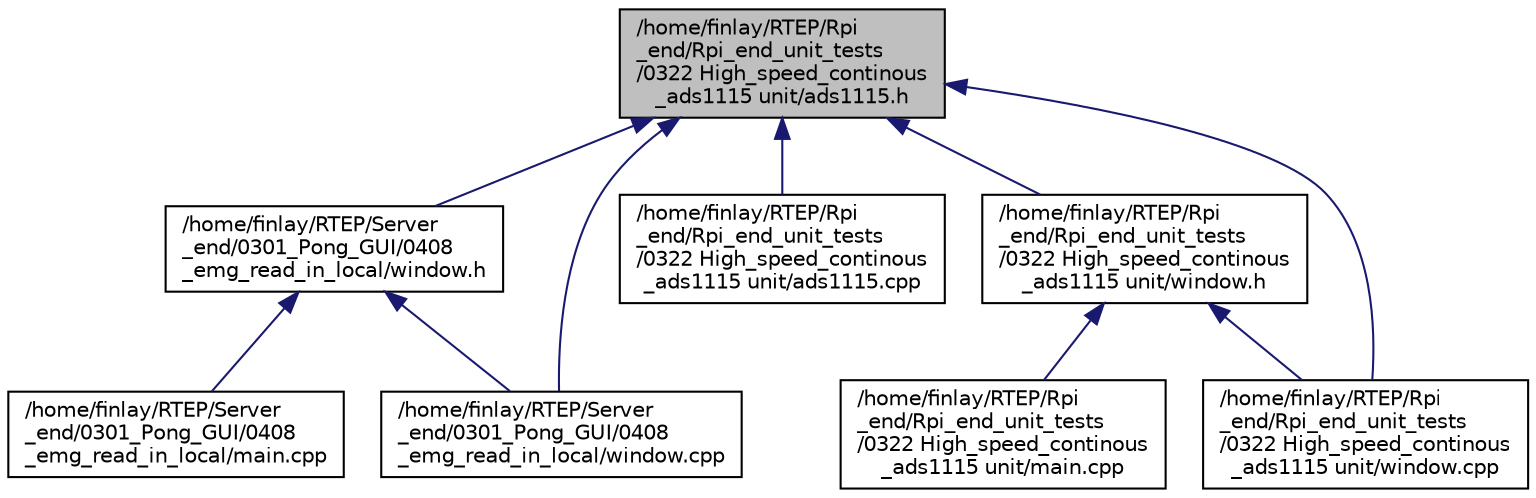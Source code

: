 digraph "/home/finlay/RTEP/Rpi_end/Rpi_end_unit_tests/0322 High_speed_continous_ads1115 unit/ads1115.h"
{
 // LATEX_PDF_SIZE
  edge [fontname="Helvetica",fontsize="10",labelfontname="Helvetica",labelfontsize="10"];
  node [fontname="Helvetica",fontsize="10",shape=record];
  Node1 [label="/home/finlay/RTEP/Rpi\l_end/Rpi_end_unit_tests\l/0322 High_speed_continous\l_ads1115 unit/ads1115.h",height=0.2,width=0.4,color="black", fillcolor="grey75", style="filled", fontcolor="black",tooltip=" "];
  Node1 -> Node2 [dir="back",color="midnightblue",fontsize="10",style="solid",fontname="Helvetica"];
  Node2 [label="/home/finlay/RTEP/Server\l_end/0301_Pong_GUI/0408\l_emg_read_in_local/window.h",height=0.2,width=0.4,color="black", fillcolor="white", style="filled",URL="$_server__end_20301___pong___g_u_i_20408__emg__read__in__local_2window_8h.html",tooltip=" "];
  Node2 -> Node3 [dir="back",color="midnightblue",fontsize="10",style="solid",fontname="Helvetica"];
  Node3 [label="/home/finlay/RTEP/Server\l_end/0301_Pong_GUI/0408\l_emg_read_in_local/main.cpp",height=0.2,width=0.4,color="black", fillcolor="white", style="filled",URL="$_server__end_20301___pong___g_u_i_20408__emg__read__in__local_2main_8cpp.html",tooltip=" "];
  Node2 -> Node4 [dir="back",color="midnightblue",fontsize="10",style="solid",fontname="Helvetica"];
  Node4 [label="/home/finlay/RTEP/Server\l_end/0301_Pong_GUI/0408\l_emg_read_in_local/window.cpp",height=0.2,width=0.4,color="black", fillcolor="white", style="filled",URL="$_server__end_20301___pong___g_u_i_20408__emg__read__in__local_2window_8cpp.html",tooltip=" "];
  Node1 -> Node4 [dir="back",color="midnightblue",fontsize="10",style="solid",fontname="Helvetica"];
  Node1 -> Node5 [dir="back",color="midnightblue",fontsize="10",style="solid",fontname="Helvetica"];
  Node5 [label="/home/finlay/RTEP/Rpi\l_end/Rpi_end_unit_tests\l/0322 High_speed_continous\l_ads1115 unit/ads1115.cpp",height=0.2,width=0.4,color="black", fillcolor="white", style="filled",URL="$_rpi__end__unit__tests_20322_01_high__speed__continous__ads1115_01unit_2ads1115_8cpp.html",tooltip=" "];
  Node1 -> Node6 [dir="back",color="midnightblue",fontsize="10",style="solid",fontname="Helvetica"];
  Node6 [label="/home/finlay/RTEP/Rpi\l_end/Rpi_end_unit_tests\l/0322 High_speed_continous\l_ads1115 unit/window.h",height=0.2,width=0.4,color="black", fillcolor="white", style="filled",URL="$_rpi__end_2_rpi__end__unit__tests_20322_01_high__speed__continous__ads1115_01unit_2window_8h.html",tooltip=" "];
  Node6 -> Node7 [dir="back",color="midnightblue",fontsize="10",style="solid",fontname="Helvetica"];
  Node7 [label="/home/finlay/RTEP/Rpi\l_end/Rpi_end_unit_tests\l/0322 High_speed_continous\l_ads1115 unit/main.cpp",height=0.2,width=0.4,color="black", fillcolor="white", style="filled",URL="$_rpi__end_2_rpi__end__unit__tests_20322_01_high__speed__continous__ads1115_01unit_2main_8cpp.html",tooltip=" "];
  Node6 -> Node8 [dir="back",color="midnightblue",fontsize="10",style="solid",fontname="Helvetica"];
  Node8 [label="/home/finlay/RTEP/Rpi\l_end/Rpi_end_unit_tests\l/0322 High_speed_continous\l_ads1115 unit/window.cpp",height=0.2,width=0.4,color="black", fillcolor="white", style="filled",URL="$_rpi__end_2_rpi__end__unit__tests_20322_01_high__speed__continous__ads1115_01unit_2window_8cpp.html",tooltip=" "];
  Node1 -> Node8 [dir="back",color="midnightblue",fontsize="10",style="solid",fontname="Helvetica"];
}
